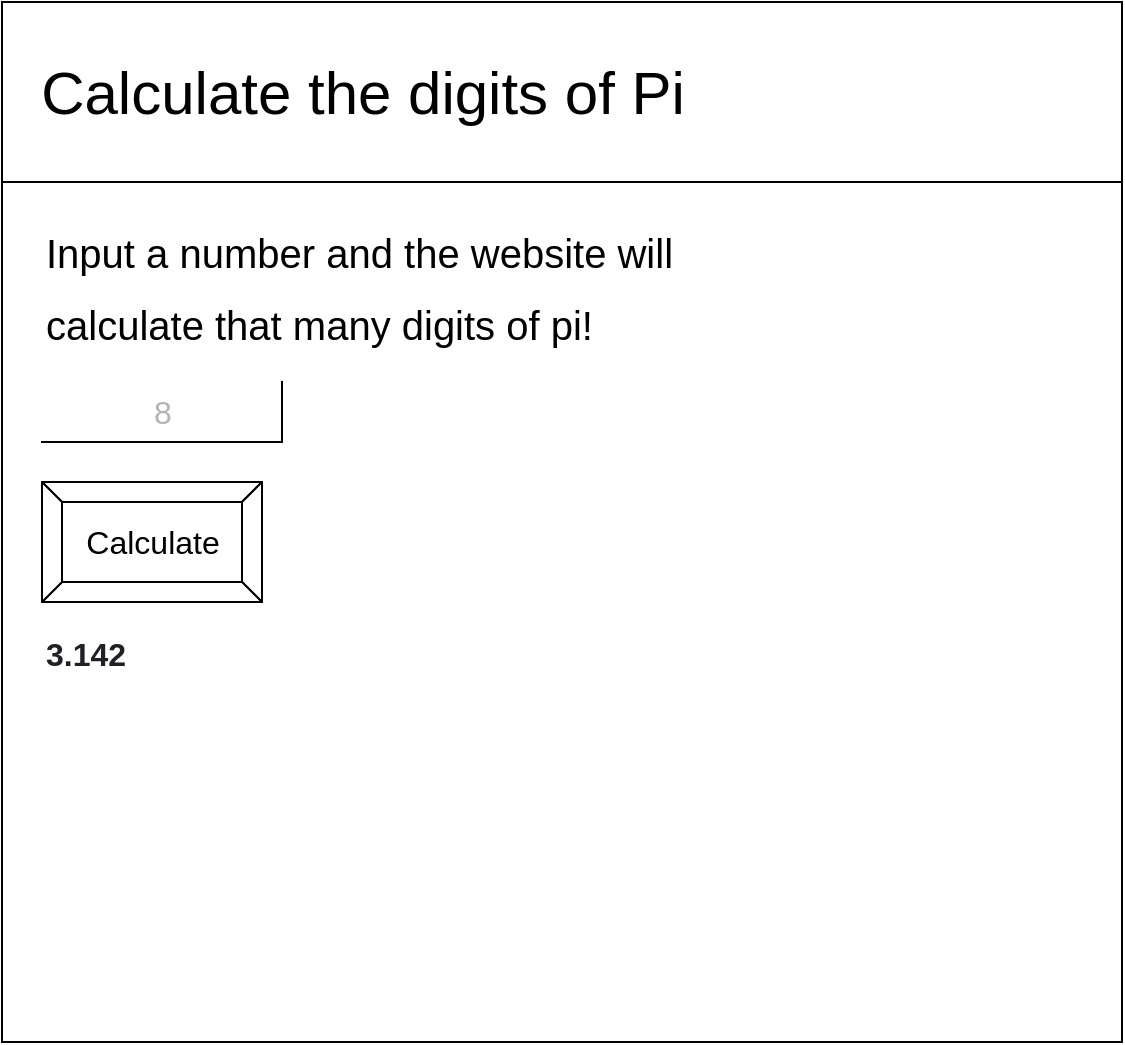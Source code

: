 <mxfile>
    <diagram id="5XdCHJPj8NzqZxfIgLzS" name="Page-1">
        <mxGraphModel dx="792" dy="748" grid="1" gridSize="10" guides="1" tooltips="1" connect="1" arrows="1" fold="1" page="1" pageScale="1" pageWidth="850" pageHeight="1100" math="0" shadow="0">
            <root>
                <mxCell id="0"/>
                <mxCell id="1" parent="0"/>
                <mxCell id="2" value="" style="rounded=0;whiteSpace=wrap;html=1;" vertex="1" parent="1">
                    <mxGeometry x="40" y="40" width="560" height="520" as="geometry"/>
                </mxCell>
                <mxCell id="3" value="" style="rounded=0;whiteSpace=wrap;html=1;" vertex="1" parent="1">
                    <mxGeometry x="40" y="40" width="560" height="90" as="geometry"/>
                </mxCell>
                <mxCell id="4" value="&lt;font style=&quot;font-size: 30px&quot;&gt;Calculate the digits of Pi&lt;/font&gt;" style="text;html=1;align=center;verticalAlign=middle;resizable=0;points=[];autosize=1;strokeColor=none;fillColor=none;" vertex="1" parent="1">
                    <mxGeometry x="50" y="70" width="340" height="30" as="geometry"/>
                </mxCell>
                <mxCell id="6" value="" style="shape=partialRectangle;whiteSpace=wrap;html=1;top=0;left=0;fillColor=none;fontSize=30;" vertex="1" parent="1">
                    <mxGeometry x="60" y="230" width="120" height="30" as="geometry"/>
                </mxCell>
                <mxCell id="7" value="&lt;font style=&quot;font-size: 20px&quot;&gt;Input a number and the website will &lt;br&gt;calculate that many digits of pi!&lt;/font&gt;" style="text;html=1;align=left;verticalAlign=middle;resizable=0;points=[];autosize=1;strokeColor=none;fillColor=none;fontSize=30;" vertex="1" parent="1">
                    <mxGeometry x="60" y="140" width="330" height="80" as="geometry"/>
                </mxCell>
                <mxCell id="8" value="&lt;font color=&quot;#b3b3b3&quot; style=&quot;font-size: 16px&quot;&gt;8&lt;/font&gt;" style="text;html=1;align=center;verticalAlign=middle;resizable=0;points=[];autosize=1;strokeColor=none;fillColor=none;fontSize=16;" vertex="1" parent="1">
                    <mxGeometry x="110" y="235" width="20" height="20" as="geometry"/>
                </mxCell>
                <mxCell id="9" value="&lt;font color=&quot;#000000&quot;&gt;Calculate&lt;/font&gt;" style="labelPosition=center;verticalLabelPosition=middle;align=center;html=1;shape=mxgraph.basic.button;dx=10;fontSize=16;fontColor=#B3B3B3;" vertex="1" parent="1">
                    <mxGeometry x="60" y="280" width="110" height="60" as="geometry"/>
                </mxCell>
                <mxCell id="10" value="&lt;b style=&quot;color: rgb(32, 33, 36); font-family: arial, sans-serif; font-size: 16px; font-style: normal; letter-spacing: normal; text-align: left; text-indent: 0px; text-transform: none; word-spacing: 0px; background-color: rgb(255, 255, 255);&quot;&gt;3.142&lt;/b&gt;" style="text;whiteSpace=wrap;html=1;fontSize=16;fontColor=#000000;" vertex="1" parent="1">
                    <mxGeometry x="60" y="350" width="110" height="30" as="geometry"/>
                </mxCell>
            </root>
        </mxGraphModel>
    </diagram>
</mxfile>